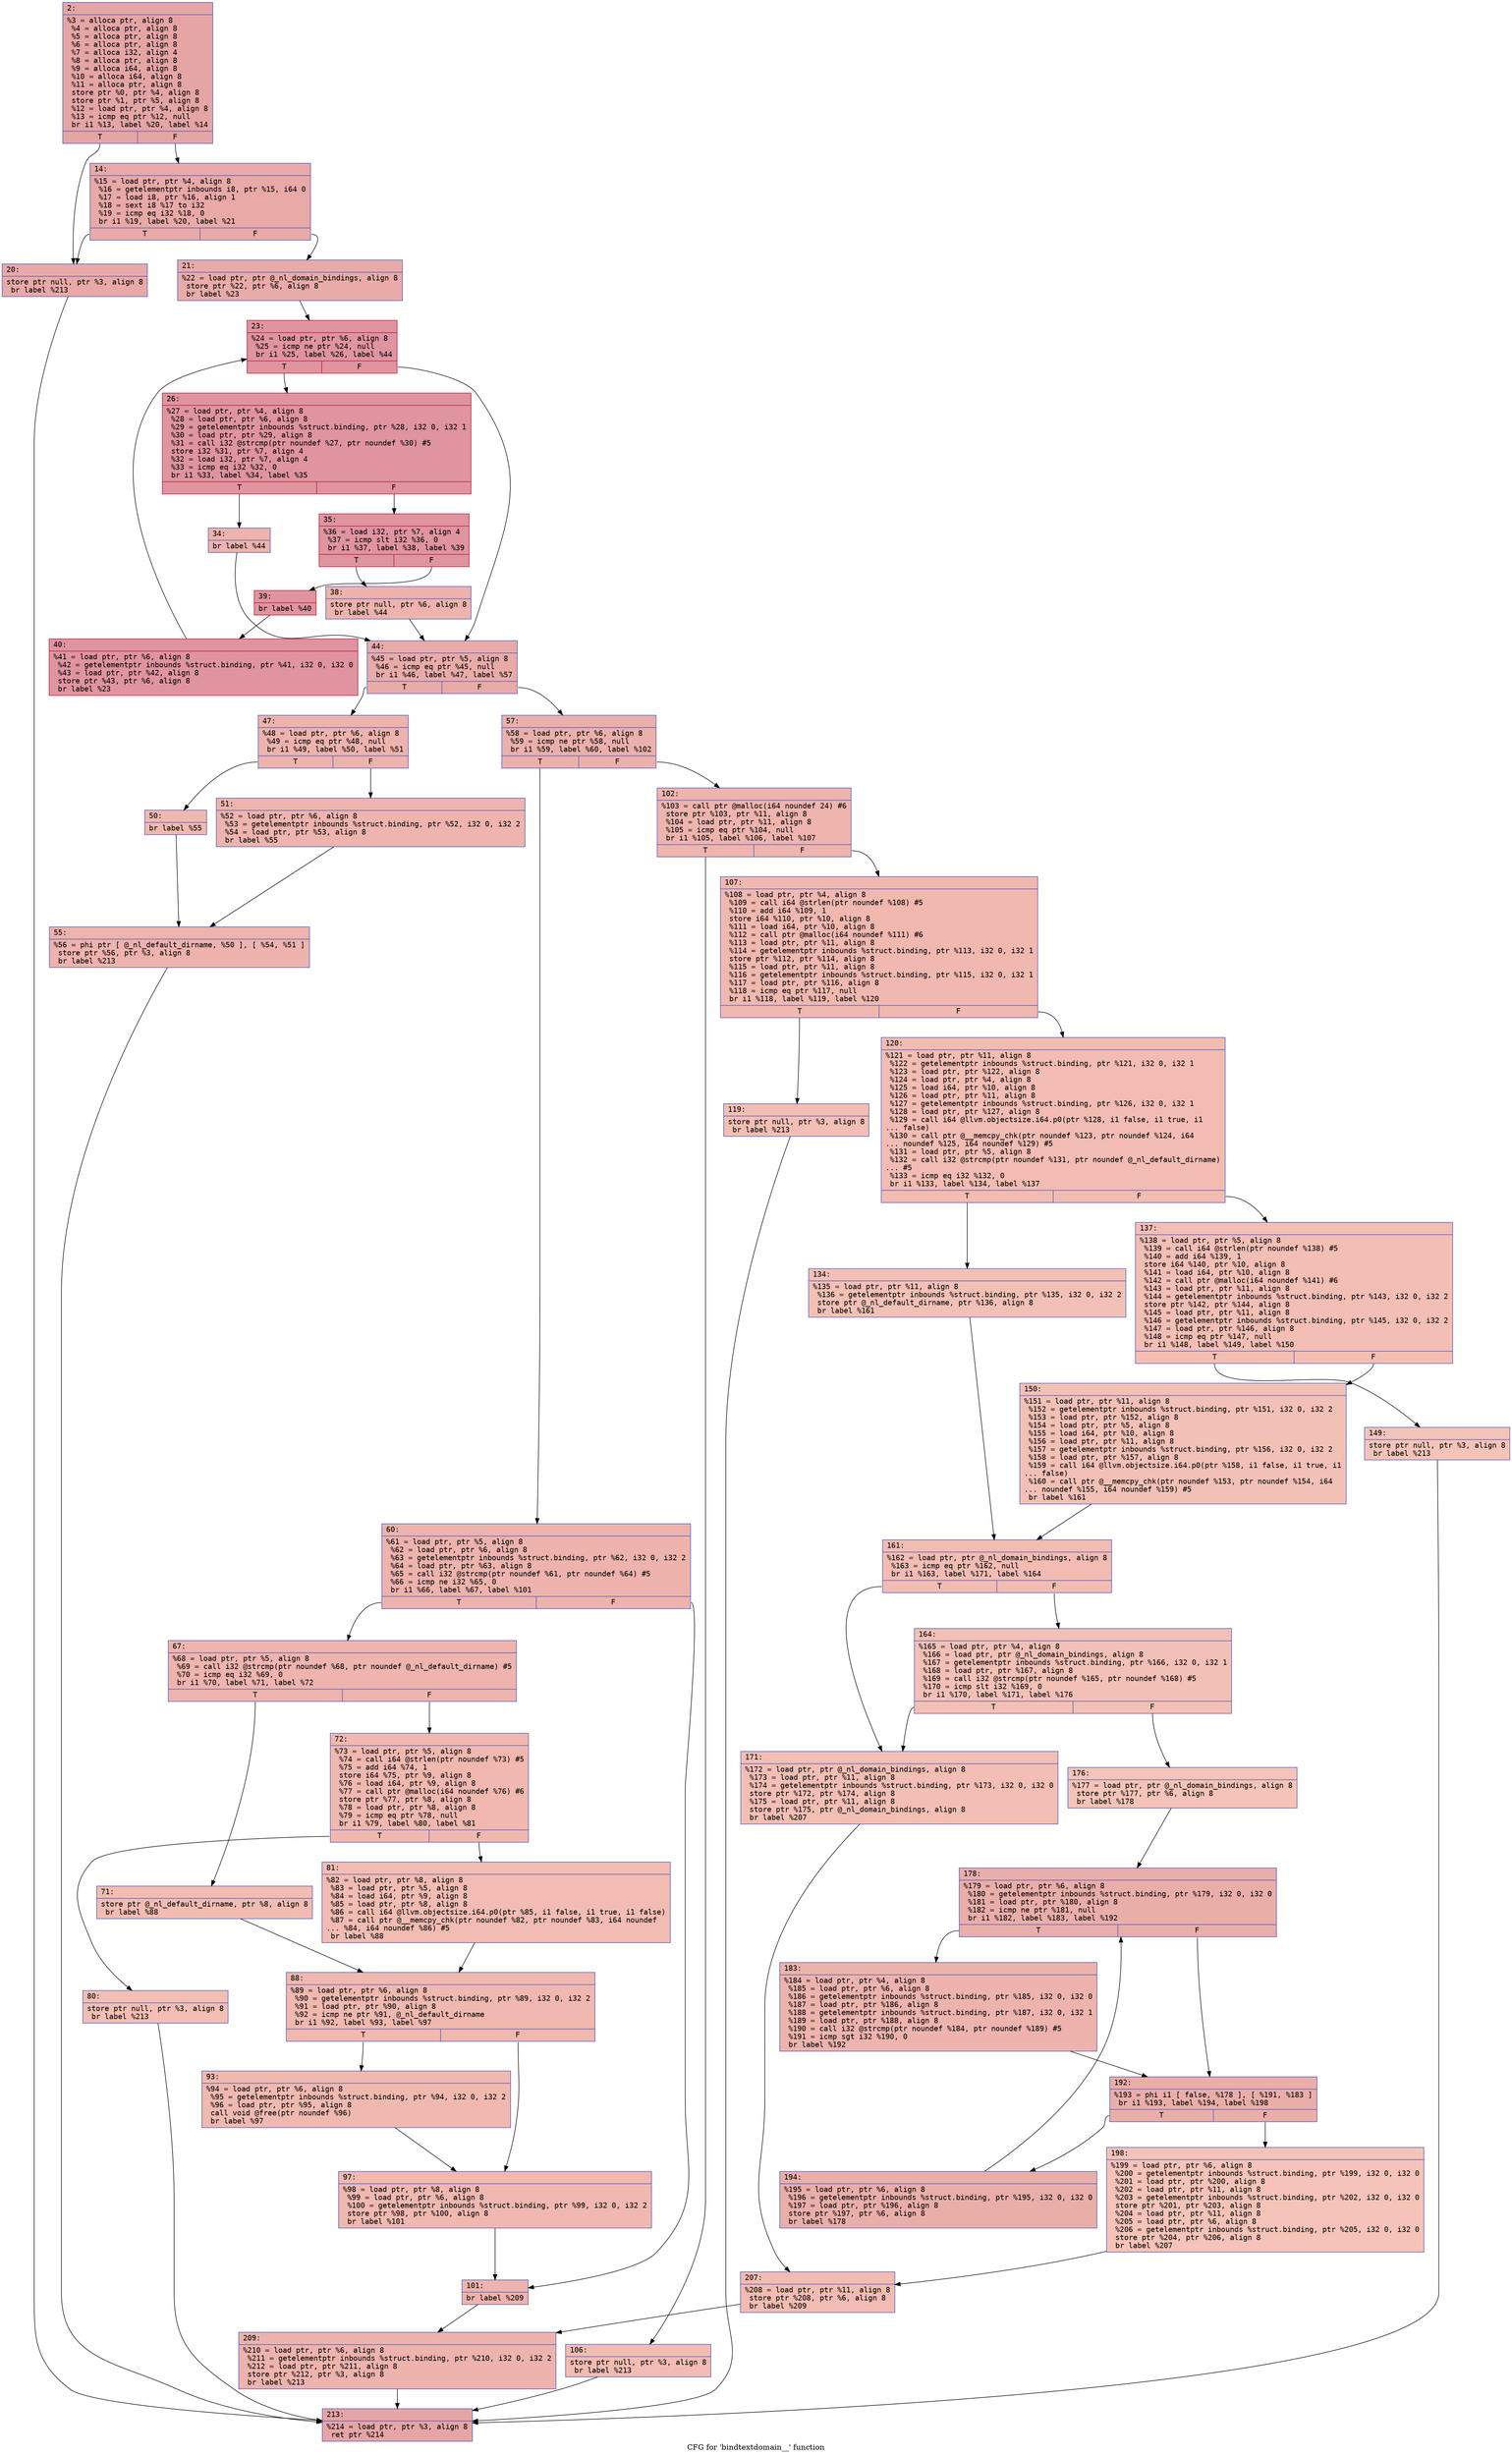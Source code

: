 digraph "CFG for 'bindtextdomain__' function" {
	label="CFG for 'bindtextdomain__' function";

	Node0x600003e0df40 [shape=record,color="#3d50c3ff", style=filled, fillcolor="#c5333470" fontname="Courier",label="{2:\l|  %3 = alloca ptr, align 8\l  %4 = alloca ptr, align 8\l  %5 = alloca ptr, align 8\l  %6 = alloca ptr, align 8\l  %7 = alloca i32, align 4\l  %8 = alloca ptr, align 8\l  %9 = alloca i64, align 8\l  %10 = alloca i64, align 8\l  %11 = alloca ptr, align 8\l  store ptr %0, ptr %4, align 8\l  store ptr %1, ptr %5, align 8\l  %12 = load ptr, ptr %4, align 8\l  %13 = icmp eq ptr %12, null\l  br i1 %13, label %20, label %14\l|{<s0>T|<s1>F}}"];
	Node0x600003e0df40:s0 -> Node0x600003e0dfe0[tooltip="2 -> 20\nProbability 37.50%" ];
	Node0x600003e0df40:s1 -> Node0x600003e0df90[tooltip="2 -> 14\nProbability 62.50%" ];
	Node0x600003e0df90 [shape=record,color="#3d50c3ff", style=filled, fillcolor="#ca3b3770" fontname="Courier",label="{14:\l|  %15 = load ptr, ptr %4, align 8\l  %16 = getelementptr inbounds i8, ptr %15, i64 0\l  %17 = load i8, ptr %16, align 1\l  %18 = sext i8 %17 to i32\l  %19 = icmp eq i32 %18, 0\l  br i1 %19, label %20, label %21\l|{<s0>T|<s1>F}}"];
	Node0x600003e0df90:s0 -> Node0x600003e0dfe0[tooltip="14 -> 20\nProbability 37.50%" ];
	Node0x600003e0df90:s1 -> Node0x600003e0e030[tooltip="14 -> 21\nProbability 62.50%" ];
	Node0x600003e0dfe0 [shape=record,color="#3d50c3ff", style=filled, fillcolor="#ca3b3770" fontname="Courier",label="{20:\l|  store ptr null, ptr %3, align 8\l  br label %213\l}"];
	Node0x600003e0dfe0 -> Node0x600003e0edf0[tooltip="20 -> 213\nProbability 100.00%" ];
	Node0x600003e0e030 [shape=record,color="#3d50c3ff", style=filled, fillcolor="#cc403a70" fontname="Courier",label="{21:\l|  %22 = load ptr, ptr @_nl_domain_bindings, align 8\l  store ptr %22, ptr %6, align 8\l  br label %23\l}"];
	Node0x600003e0e030 -> Node0x600003e0e080[tooltip="21 -> 23\nProbability 100.00%" ];
	Node0x600003e0e080 [shape=record,color="#b70d28ff", style=filled, fillcolor="#b70d2870" fontname="Courier",label="{23:\l|  %24 = load ptr, ptr %6, align 8\l  %25 = icmp ne ptr %24, null\l  br i1 %25, label %26, label %44\l|{<s0>T|<s1>F}}"];
	Node0x600003e0e080:s0 -> Node0x600003e0e0d0[tooltip="23 -> 26\nProbability 96.88%" ];
	Node0x600003e0e080:s1 -> Node0x600003e0e2b0[tooltip="23 -> 44\nProbability 3.12%" ];
	Node0x600003e0e0d0 [shape=record,color="#b70d28ff", style=filled, fillcolor="#b70d2870" fontname="Courier",label="{26:\l|  %27 = load ptr, ptr %4, align 8\l  %28 = load ptr, ptr %6, align 8\l  %29 = getelementptr inbounds %struct.binding, ptr %28, i32 0, i32 1\l  %30 = load ptr, ptr %29, align 8\l  %31 = call i32 @strcmp(ptr noundef %27, ptr noundef %30) #5\l  store i32 %31, ptr %7, align 4\l  %32 = load i32, ptr %7, align 4\l  %33 = icmp eq i32 %32, 0\l  br i1 %33, label %34, label %35\l|{<s0>T|<s1>F}}"];
	Node0x600003e0e0d0:s0 -> Node0x600003e0e120[tooltip="26 -> 34\nProbability 3.12%" ];
	Node0x600003e0e0d0:s1 -> Node0x600003e0e170[tooltip="26 -> 35\nProbability 96.88%" ];
	Node0x600003e0e120 [shape=record,color="#3d50c3ff", style=filled, fillcolor="#d6524470" fontname="Courier",label="{34:\l|  br label %44\l}"];
	Node0x600003e0e120 -> Node0x600003e0e2b0[tooltip="34 -> 44\nProbability 100.00%" ];
	Node0x600003e0e170 [shape=record,color="#b70d28ff", style=filled, fillcolor="#b70d2870" fontname="Courier",label="{35:\l|  %36 = load i32, ptr %7, align 4\l  %37 = icmp slt i32 %36, 0\l  br i1 %37, label %38, label %39\l|{<s0>T|<s1>F}}"];
	Node0x600003e0e170:s0 -> Node0x600003e0e1c0[tooltip="35 -> 38\nProbability 3.12%" ];
	Node0x600003e0e170:s1 -> Node0x600003e0e210[tooltip="35 -> 39\nProbability 96.88%" ];
	Node0x600003e0e1c0 [shape=record,color="#3d50c3ff", style=filled, fillcolor="#d6524470" fontname="Courier",label="{38:\l|  store ptr null, ptr %6, align 8\l  br label %44\l}"];
	Node0x600003e0e1c0 -> Node0x600003e0e2b0[tooltip="38 -> 44\nProbability 100.00%" ];
	Node0x600003e0e210 [shape=record,color="#b70d28ff", style=filled, fillcolor="#b70d2870" fontname="Courier",label="{39:\l|  br label %40\l}"];
	Node0x600003e0e210 -> Node0x600003e0e260[tooltip="39 -> 40\nProbability 100.00%" ];
	Node0x600003e0e260 [shape=record,color="#b70d28ff", style=filled, fillcolor="#b70d2870" fontname="Courier",label="{40:\l|  %41 = load ptr, ptr %6, align 8\l  %42 = getelementptr inbounds %struct.binding, ptr %41, i32 0, i32 0\l  %43 = load ptr, ptr %42, align 8\l  store ptr %43, ptr %6, align 8\l  br label %23\l}"];
	Node0x600003e0e260 -> Node0x600003e0e080[tooltip="40 -> 23\nProbability 100.00%" ];
	Node0x600003e0e2b0 [shape=record,color="#3d50c3ff", style=filled, fillcolor="#cc403a70" fontname="Courier",label="{44:\l|  %45 = load ptr, ptr %5, align 8\l  %46 = icmp eq ptr %45, null\l  br i1 %46, label %47, label %57\l|{<s0>T|<s1>F}}"];
	Node0x600003e0e2b0:s0 -> Node0x600003e0e300[tooltip="44 -> 47\nProbability 37.50%" ];
	Node0x600003e0e2b0:s1 -> Node0x600003e0e440[tooltip="44 -> 57\nProbability 62.50%" ];
	Node0x600003e0e300 [shape=record,color="#3d50c3ff", style=filled, fillcolor="#d6524470" fontname="Courier",label="{47:\l|  %48 = load ptr, ptr %6, align 8\l  %49 = icmp eq ptr %48, null\l  br i1 %49, label %50, label %51\l|{<s0>T|<s1>F}}"];
	Node0x600003e0e300:s0 -> Node0x600003e0e350[tooltip="47 -> 50\nProbability 37.50%" ];
	Node0x600003e0e300:s1 -> Node0x600003e0e3a0[tooltip="47 -> 51\nProbability 62.50%" ];
	Node0x600003e0e350 [shape=record,color="#3d50c3ff", style=filled, fillcolor="#de614d70" fontname="Courier",label="{50:\l|  br label %55\l}"];
	Node0x600003e0e350 -> Node0x600003e0e3f0[tooltip="50 -> 55\nProbability 100.00%" ];
	Node0x600003e0e3a0 [shape=record,color="#3d50c3ff", style=filled, fillcolor="#d8564670" fontname="Courier",label="{51:\l|  %52 = load ptr, ptr %6, align 8\l  %53 = getelementptr inbounds %struct.binding, ptr %52, i32 0, i32 2\l  %54 = load ptr, ptr %53, align 8\l  br label %55\l}"];
	Node0x600003e0e3a0 -> Node0x600003e0e3f0[tooltip="51 -> 55\nProbability 100.00%" ];
	Node0x600003e0e3f0 [shape=record,color="#3d50c3ff", style=filled, fillcolor="#d6524470" fontname="Courier",label="{55:\l|  %56 = phi ptr [ @_nl_default_dirname, %50 ], [ %54, %51 ]\l  store ptr %56, ptr %3, align 8\l  br label %213\l}"];
	Node0x600003e0e3f0 -> Node0x600003e0edf0[tooltip="55 -> 213\nProbability 100.00%" ];
	Node0x600003e0e440 [shape=record,color="#3d50c3ff", style=filled, fillcolor="#d24b4070" fontname="Courier",label="{57:\l|  %58 = load ptr, ptr %6, align 8\l  %59 = icmp ne ptr %58, null\l  br i1 %59, label %60, label %102\l|{<s0>T|<s1>F}}"];
	Node0x600003e0e440:s0 -> Node0x600003e0e490[tooltip="57 -> 60\nProbability 62.50%" ];
	Node0x600003e0e440:s1 -> Node0x600003e0e7b0[tooltip="57 -> 102\nProbability 37.50%" ];
	Node0x600003e0e490 [shape=record,color="#3d50c3ff", style=filled, fillcolor="#d6524470" fontname="Courier",label="{60:\l|  %61 = load ptr, ptr %5, align 8\l  %62 = load ptr, ptr %6, align 8\l  %63 = getelementptr inbounds %struct.binding, ptr %62, i32 0, i32 2\l  %64 = load ptr, ptr %63, align 8\l  %65 = call i32 @strcmp(ptr noundef %61, ptr noundef %64) #5\l  %66 = icmp ne i32 %65, 0\l  br i1 %66, label %67, label %101\l|{<s0>T|<s1>F}}"];
	Node0x600003e0e490:s0 -> Node0x600003e0e4e0[tooltip="60 -> 67\nProbability 62.50%" ];
	Node0x600003e0e490:s1 -> Node0x600003e0e760[tooltip="60 -> 101\nProbability 37.50%" ];
	Node0x600003e0e4e0 [shape=record,color="#3d50c3ff", style=filled, fillcolor="#d8564670" fontname="Courier",label="{67:\l|  %68 = load ptr, ptr %5, align 8\l  %69 = call i32 @strcmp(ptr noundef %68, ptr noundef @_nl_default_dirname) #5\l  %70 = icmp eq i32 %69, 0\l  br i1 %70, label %71, label %72\l|{<s0>T|<s1>F}}"];
	Node0x600003e0e4e0:s0 -> Node0x600003e0e530[tooltip="67 -> 71\nProbability 37.50%" ];
	Node0x600003e0e4e0:s1 -> Node0x600003e0e580[tooltip="67 -> 72\nProbability 62.50%" ];
	Node0x600003e0e530 [shape=record,color="#3d50c3ff", style=filled, fillcolor="#e1675170" fontname="Courier",label="{71:\l|  store ptr @_nl_default_dirname, ptr %8, align 8\l  br label %88\l}"];
	Node0x600003e0e530 -> Node0x600003e0e670[tooltip="71 -> 88\nProbability 100.00%" ];
	Node0x600003e0e580 [shape=record,color="#3d50c3ff", style=filled, fillcolor="#dc5d4a70" fontname="Courier",label="{72:\l|  %73 = load ptr, ptr %5, align 8\l  %74 = call i64 @strlen(ptr noundef %73) #5\l  %75 = add i64 %74, 1\l  store i64 %75, ptr %9, align 8\l  %76 = load i64, ptr %9, align 8\l  %77 = call ptr @malloc(i64 noundef %76) #6\l  store ptr %77, ptr %8, align 8\l  %78 = load ptr, ptr %8, align 8\l  %79 = icmp eq ptr %78, null\l  br i1 %79, label %80, label %81\l|{<s0>T|<s1>F}}"];
	Node0x600003e0e580:s0 -> Node0x600003e0e5d0[tooltip="72 -> 80\nProbability 37.50%" ];
	Node0x600003e0e580:s1 -> Node0x600003e0e620[tooltip="72 -> 81\nProbability 62.50%" ];
	Node0x600003e0e5d0 [shape=record,color="#3d50c3ff", style=filled, fillcolor="#e36c5570" fontname="Courier",label="{80:\l|  store ptr null, ptr %3, align 8\l  br label %213\l}"];
	Node0x600003e0e5d0 -> Node0x600003e0edf0[tooltip="80 -> 213\nProbability 100.00%" ];
	Node0x600003e0e620 [shape=record,color="#3d50c3ff", style=filled, fillcolor="#e1675170" fontname="Courier",label="{81:\l|  %82 = load ptr, ptr %8, align 8\l  %83 = load ptr, ptr %5, align 8\l  %84 = load i64, ptr %9, align 8\l  %85 = load ptr, ptr %8, align 8\l  %86 = call i64 @llvm.objectsize.i64.p0(ptr %85, i1 false, i1 true, i1 false)\l  %87 = call ptr @__memcpy_chk(ptr noundef %82, ptr noundef %83, i64 noundef\l... %84, i64 noundef %86) #5\l  br label %88\l}"];
	Node0x600003e0e620 -> Node0x600003e0e670[tooltip="81 -> 88\nProbability 100.00%" ];
	Node0x600003e0e670 [shape=record,color="#3d50c3ff", style=filled, fillcolor="#dc5d4a70" fontname="Courier",label="{88:\l|  %89 = load ptr, ptr %6, align 8\l  %90 = getelementptr inbounds %struct.binding, ptr %89, i32 0, i32 2\l  %91 = load ptr, ptr %90, align 8\l  %92 = icmp ne ptr %91, @_nl_default_dirname\l  br i1 %92, label %93, label %97\l|{<s0>T|<s1>F}}"];
	Node0x600003e0e670:s0 -> Node0x600003e0e6c0[tooltip="88 -> 93\nProbability 62.50%" ];
	Node0x600003e0e670:s1 -> Node0x600003e0e710[tooltip="88 -> 97\nProbability 37.50%" ];
	Node0x600003e0e6c0 [shape=record,color="#3d50c3ff", style=filled, fillcolor="#de614d70" fontname="Courier",label="{93:\l|  %94 = load ptr, ptr %6, align 8\l  %95 = getelementptr inbounds %struct.binding, ptr %94, i32 0, i32 2\l  %96 = load ptr, ptr %95, align 8\l  call void @free(ptr noundef %96)\l  br label %97\l}"];
	Node0x600003e0e6c0 -> Node0x600003e0e710[tooltip="93 -> 97\nProbability 100.00%" ];
	Node0x600003e0e710 [shape=record,color="#3d50c3ff", style=filled, fillcolor="#dc5d4a70" fontname="Courier",label="{97:\l|  %98 = load ptr, ptr %8, align 8\l  %99 = load ptr, ptr %6, align 8\l  %100 = getelementptr inbounds %struct.binding, ptr %99, i32 0, i32 2\l  store ptr %98, ptr %100, align 8\l  br label %101\l}"];
	Node0x600003e0e710 -> Node0x600003e0e760[tooltip="97 -> 101\nProbability 100.00%" ];
	Node0x600003e0e760 [shape=record,color="#3d50c3ff", style=filled, fillcolor="#d6524470" fontname="Courier",label="{101:\l|  br label %209\l}"];
	Node0x600003e0e760 -> Node0x600003e0eda0[tooltip="101 -> 209\nProbability 100.00%" ];
	Node0x600003e0e7b0 [shape=record,color="#3d50c3ff", style=filled, fillcolor="#d8564670" fontname="Courier",label="{102:\l|  %103 = call ptr @malloc(i64 noundef 24) #6\l  store ptr %103, ptr %11, align 8\l  %104 = load ptr, ptr %11, align 8\l  %105 = icmp eq ptr %104, null\l  br i1 %105, label %106, label %107\l|{<s0>T|<s1>F}}"];
	Node0x600003e0e7b0:s0 -> Node0x600003e0e800[tooltip="102 -> 106\nProbability 37.50%" ];
	Node0x600003e0e7b0:s1 -> Node0x600003e0e850[tooltip="102 -> 107\nProbability 62.50%" ];
	Node0x600003e0e800 [shape=record,color="#3d50c3ff", style=filled, fillcolor="#e1675170" fontname="Courier",label="{106:\l|  store ptr null, ptr %3, align 8\l  br label %213\l}"];
	Node0x600003e0e800 -> Node0x600003e0edf0[tooltip="106 -> 213\nProbability 100.00%" ];
	Node0x600003e0e850 [shape=record,color="#3d50c3ff", style=filled, fillcolor="#dc5d4a70" fontname="Courier",label="{107:\l|  %108 = load ptr, ptr %4, align 8\l  %109 = call i64 @strlen(ptr noundef %108) #5\l  %110 = add i64 %109, 1\l  store i64 %110, ptr %10, align 8\l  %111 = load i64, ptr %10, align 8\l  %112 = call ptr @malloc(i64 noundef %111) #6\l  %113 = load ptr, ptr %11, align 8\l  %114 = getelementptr inbounds %struct.binding, ptr %113, i32 0, i32 1\l  store ptr %112, ptr %114, align 8\l  %115 = load ptr, ptr %11, align 8\l  %116 = getelementptr inbounds %struct.binding, ptr %115, i32 0, i32 1\l  %117 = load ptr, ptr %116, align 8\l  %118 = icmp eq ptr %117, null\l  br i1 %118, label %119, label %120\l|{<s0>T|<s1>F}}"];
	Node0x600003e0e850:s0 -> Node0x600003e0e8a0[tooltip="107 -> 119\nProbability 37.50%" ];
	Node0x600003e0e850:s1 -> Node0x600003e0e8f0[tooltip="107 -> 120\nProbability 62.50%" ];
	Node0x600003e0e8a0 [shape=record,color="#3d50c3ff", style=filled, fillcolor="#e36c5570" fontname="Courier",label="{119:\l|  store ptr null, ptr %3, align 8\l  br label %213\l}"];
	Node0x600003e0e8a0 -> Node0x600003e0edf0[tooltip="119 -> 213\nProbability 100.00%" ];
	Node0x600003e0e8f0 [shape=record,color="#3d50c3ff", style=filled, fillcolor="#e1675170" fontname="Courier",label="{120:\l|  %121 = load ptr, ptr %11, align 8\l  %122 = getelementptr inbounds %struct.binding, ptr %121, i32 0, i32 1\l  %123 = load ptr, ptr %122, align 8\l  %124 = load ptr, ptr %4, align 8\l  %125 = load i64, ptr %10, align 8\l  %126 = load ptr, ptr %11, align 8\l  %127 = getelementptr inbounds %struct.binding, ptr %126, i32 0, i32 1\l  %128 = load ptr, ptr %127, align 8\l  %129 = call i64 @llvm.objectsize.i64.p0(ptr %128, i1 false, i1 true, i1\l... false)\l  %130 = call ptr @__memcpy_chk(ptr noundef %123, ptr noundef %124, i64\l... noundef %125, i64 noundef %129) #5\l  %131 = load ptr, ptr %5, align 8\l  %132 = call i32 @strcmp(ptr noundef %131, ptr noundef @_nl_default_dirname)\l... #5\l  %133 = icmp eq i32 %132, 0\l  br i1 %133, label %134, label %137\l|{<s0>T|<s1>F}}"];
	Node0x600003e0e8f0:s0 -> Node0x600003e0e940[tooltip="120 -> 134\nProbability 37.50%" ];
	Node0x600003e0e8f0:s1 -> Node0x600003e0e990[tooltip="120 -> 137\nProbability 62.50%" ];
	Node0x600003e0e940 [shape=record,color="#3d50c3ff", style=filled, fillcolor="#e5705870" fontname="Courier",label="{134:\l|  %135 = load ptr, ptr %11, align 8\l  %136 = getelementptr inbounds %struct.binding, ptr %135, i32 0, i32 2\l  store ptr @_nl_default_dirname, ptr %136, align 8\l  br label %161\l}"];
	Node0x600003e0e940 -> Node0x600003e0ea80[tooltip="134 -> 161\nProbability 100.00%" ];
	Node0x600003e0e990 [shape=record,color="#3d50c3ff", style=filled, fillcolor="#e36c5570" fontname="Courier",label="{137:\l|  %138 = load ptr, ptr %5, align 8\l  %139 = call i64 @strlen(ptr noundef %138) #5\l  %140 = add i64 %139, 1\l  store i64 %140, ptr %10, align 8\l  %141 = load i64, ptr %10, align 8\l  %142 = call ptr @malloc(i64 noundef %141) #6\l  %143 = load ptr, ptr %11, align 8\l  %144 = getelementptr inbounds %struct.binding, ptr %143, i32 0, i32 2\l  store ptr %142, ptr %144, align 8\l  %145 = load ptr, ptr %11, align 8\l  %146 = getelementptr inbounds %struct.binding, ptr %145, i32 0, i32 2\l  %147 = load ptr, ptr %146, align 8\l  %148 = icmp eq ptr %147, null\l  br i1 %148, label %149, label %150\l|{<s0>T|<s1>F}}"];
	Node0x600003e0e990:s0 -> Node0x600003e0e9e0[tooltip="137 -> 149\nProbability 37.50%" ];
	Node0x600003e0e990:s1 -> Node0x600003e0ea30[tooltip="137 -> 150\nProbability 62.50%" ];
	Node0x600003e0e9e0 [shape=record,color="#3d50c3ff", style=filled, fillcolor="#e97a5f70" fontname="Courier",label="{149:\l|  store ptr null, ptr %3, align 8\l  br label %213\l}"];
	Node0x600003e0e9e0 -> Node0x600003e0edf0[tooltip="149 -> 213\nProbability 100.00%" ];
	Node0x600003e0ea30 [shape=record,color="#3d50c3ff", style=filled, fillcolor="#e5705870" fontname="Courier",label="{150:\l|  %151 = load ptr, ptr %11, align 8\l  %152 = getelementptr inbounds %struct.binding, ptr %151, i32 0, i32 2\l  %153 = load ptr, ptr %152, align 8\l  %154 = load ptr, ptr %5, align 8\l  %155 = load i64, ptr %10, align 8\l  %156 = load ptr, ptr %11, align 8\l  %157 = getelementptr inbounds %struct.binding, ptr %156, i32 0, i32 2\l  %158 = load ptr, ptr %157, align 8\l  %159 = call i64 @llvm.objectsize.i64.p0(ptr %158, i1 false, i1 true, i1\l... false)\l  %160 = call ptr @__memcpy_chk(ptr noundef %153, ptr noundef %154, i64\l... noundef %155, i64 noundef %159) #5\l  br label %161\l}"];
	Node0x600003e0ea30 -> Node0x600003e0ea80[tooltip="150 -> 161\nProbability 100.00%" ];
	Node0x600003e0ea80 [shape=record,color="#3d50c3ff", style=filled, fillcolor="#e1675170" fontname="Courier",label="{161:\l|  %162 = load ptr, ptr @_nl_domain_bindings, align 8\l  %163 = icmp eq ptr %162, null\l  br i1 %163, label %171, label %164\l|{<s0>T|<s1>F}}"];
	Node0x600003e0ea80:s0 -> Node0x600003e0eb20[tooltip="161 -> 171\nProbability 37.50%" ];
	Node0x600003e0ea80:s1 -> Node0x600003e0ead0[tooltip="161 -> 164\nProbability 62.50%" ];
	Node0x600003e0ead0 [shape=record,color="#3d50c3ff", style=filled, fillcolor="#e5705870" fontname="Courier",label="{164:\l|  %165 = load ptr, ptr %4, align 8\l  %166 = load ptr, ptr @_nl_domain_bindings, align 8\l  %167 = getelementptr inbounds %struct.binding, ptr %166, i32 0, i32 1\l  %168 = load ptr, ptr %167, align 8\l  %169 = call i32 @strcmp(ptr noundef %165, ptr noundef %168) #5\l  %170 = icmp slt i32 %169, 0\l  br i1 %170, label %171, label %176\l|{<s0>T|<s1>F}}"];
	Node0x600003e0ead0:s0 -> Node0x600003e0eb20[tooltip="164 -> 171\nProbability 50.00%" ];
	Node0x600003e0ead0:s1 -> Node0x600003e0eb70[tooltip="164 -> 176\nProbability 50.00%" ];
	Node0x600003e0eb20 [shape=record,color="#3d50c3ff", style=filled, fillcolor="#e36c5570" fontname="Courier",label="{171:\l|  %172 = load ptr, ptr @_nl_domain_bindings, align 8\l  %173 = load ptr, ptr %11, align 8\l  %174 = getelementptr inbounds %struct.binding, ptr %173, i32 0, i32 0\l  store ptr %172, ptr %174, align 8\l  %175 = load ptr, ptr %11, align 8\l  store ptr %175, ptr @_nl_domain_bindings, align 8\l  br label %207\l}"];
	Node0x600003e0eb20 -> Node0x600003e0ed50[tooltip="171 -> 207\nProbability 100.00%" ];
	Node0x600003e0eb70 [shape=record,color="#3d50c3ff", style=filled, fillcolor="#e8765c70" fontname="Courier",label="{176:\l|  %177 = load ptr, ptr @_nl_domain_bindings, align 8\l  store ptr %177, ptr %6, align 8\l  br label %178\l}"];
	Node0x600003e0eb70 -> Node0x600003e0ebc0[tooltip="176 -> 178\nProbability 100.00%" ];
	Node0x600003e0ebc0 [shape=record,color="#3d50c3ff", style=filled, fillcolor="#d0473d70" fontname="Courier",label="{178:\l|  %179 = load ptr, ptr %6, align 8\l  %180 = getelementptr inbounds %struct.binding, ptr %179, i32 0, i32 0\l  %181 = load ptr, ptr %180, align 8\l  %182 = icmp ne ptr %181, null\l  br i1 %182, label %183, label %192\l|{<s0>T|<s1>F}}"];
	Node0x600003e0ebc0:s0 -> Node0x600003e0ec10[tooltip="178 -> 183\nProbability 62.50%" ];
	Node0x600003e0ebc0:s1 -> Node0x600003e0ec60[tooltip="178 -> 192\nProbability 37.50%" ];
	Node0x600003e0ec10 [shape=record,color="#3d50c3ff", style=filled, fillcolor="#d6524470" fontname="Courier",label="{183:\l|  %184 = load ptr, ptr %4, align 8\l  %185 = load ptr, ptr %6, align 8\l  %186 = getelementptr inbounds %struct.binding, ptr %185, i32 0, i32 0\l  %187 = load ptr, ptr %186, align 8\l  %188 = getelementptr inbounds %struct.binding, ptr %187, i32 0, i32 1\l  %189 = load ptr, ptr %188, align 8\l  %190 = call i32 @strcmp(ptr noundef %184, ptr noundef %189) #5\l  %191 = icmp sgt i32 %190, 0\l  br label %192\l}"];
	Node0x600003e0ec10 -> Node0x600003e0ec60[tooltip="183 -> 192\nProbability 100.00%" ];
	Node0x600003e0ec60 [shape=record,color="#3d50c3ff", style=filled, fillcolor="#d0473d70" fontname="Courier",label="{192:\l|  %193 = phi i1 [ false, %178 ], [ %191, %183 ]\l  br i1 %193, label %194, label %198\l|{<s0>T|<s1>F}}"];
	Node0x600003e0ec60:s0 -> Node0x600003e0ecb0[tooltip="192 -> 194\nProbability 96.88%" ];
	Node0x600003e0ec60:s1 -> Node0x600003e0ed00[tooltip="192 -> 198\nProbability 3.12%" ];
	Node0x600003e0ecb0 [shape=record,color="#3d50c3ff", style=filled, fillcolor="#d0473d70" fontname="Courier",label="{194:\l|  %195 = load ptr, ptr %6, align 8\l  %196 = getelementptr inbounds %struct.binding, ptr %195, i32 0, i32 0\l  %197 = load ptr, ptr %196, align 8\l  store ptr %197, ptr %6, align 8\l  br label %178\l}"];
	Node0x600003e0ecb0 -> Node0x600003e0ebc0[tooltip="194 -> 178\nProbability 100.00%" ];
	Node0x600003e0ed00 [shape=record,color="#3d50c3ff", style=filled, fillcolor="#e8765c70" fontname="Courier",label="{198:\l|  %199 = load ptr, ptr %6, align 8\l  %200 = getelementptr inbounds %struct.binding, ptr %199, i32 0, i32 0\l  %201 = load ptr, ptr %200, align 8\l  %202 = load ptr, ptr %11, align 8\l  %203 = getelementptr inbounds %struct.binding, ptr %202, i32 0, i32 0\l  store ptr %201, ptr %203, align 8\l  %204 = load ptr, ptr %11, align 8\l  %205 = load ptr, ptr %6, align 8\l  %206 = getelementptr inbounds %struct.binding, ptr %205, i32 0, i32 0\l  store ptr %204, ptr %206, align 8\l  br label %207\l}"];
	Node0x600003e0ed00 -> Node0x600003e0ed50[tooltip="198 -> 207\nProbability 100.00%" ];
	Node0x600003e0ed50 [shape=record,color="#3d50c3ff", style=filled, fillcolor="#e1675170" fontname="Courier",label="{207:\l|  %208 = load ptr, ptr %11, align 8\l  store ptr %208, ptr %6, align 8\l  br label %209\l}"];
	Node0x600003e0ed50 -> Node0x600003e0eda0[tooltip="207 -> 209\nProbability 100.00%" ];
	Node0x600003e0eda0 [shape=record,color="#3d50c3ff", style=filled, fillcolor="#d6524470" fontname="Courier",label="{209:\l|  %210 = load ptr, ptr %6, align 8\l  %211 = getelementptr inbounds %struct.binding, ptr %210, i32 0, i32 2\l  %212 = load ptr, ptr %211, align 8\l  store ptr %212, ptr %3, align 8\l  br label %213\l}"];
	Node0x600003e0eda0 -> Node0x600003e0edf0[tooltip="209 -> 213\nProbability 100.00%" ];
	Node0x600003e0edf0 [shape=record,color="#3d50c3ff", style=filled, fillcolor="#c5333470" fontname="Courier",label="{213:\l|  %214 = load ptr, ptr %3, align 8\l  ret ptr %214\l}"];
}
